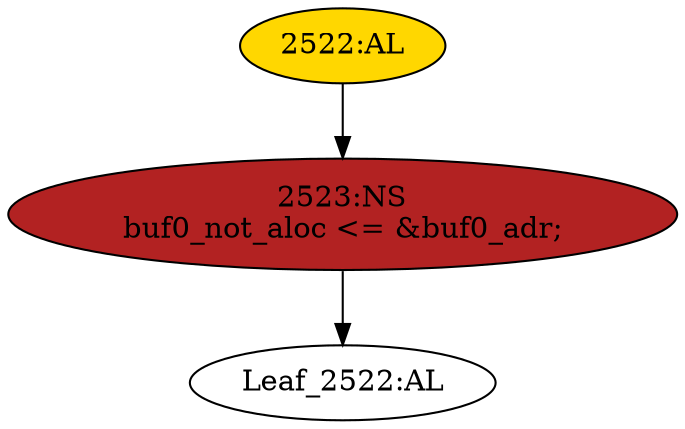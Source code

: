 strict digraph "" {
	node [label="\N"];
	"Leaf_2522:AL"	 [def_var="['buf0_not_aloc']",
		label="Leaf_2522:AL"];
	"2523:NS"	 [ast="<pyverilog.vparser.ast.NonblockingSubstitution object at 0x7f13b559ba10>",
		fillcolor=firebrick,
		label="2523:NS
buf0_not_aloc <= &buf0_adr;",
		statements="[<pyverilog.vparser.ast.NonblockingSubstitution object at 0x7f13b559ba10>]",
		style=filled,
		typ=NonblockingSubstitution];
	"2523:NS" -> "Leaf_2522:AL"	 [cond="[]",
		lineno=None];
	"2522:AL"	 [ast="<pyverilog.vparser.ast.Always object at 0x7f13b559bc10>",
		clk_sens=True,
		fillcolor=gold,
		label="2522:AL",
		sens="['clk']",
		statements="[]",
		style=filled,
		typ=Always,
		use_var="['buf0_adr']"];
	"2522:AL" -> "2523:NS"	 [cond="[]",
		lineno=None];
}
